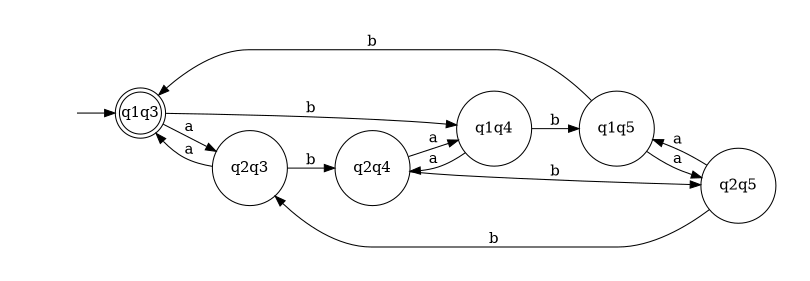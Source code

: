 digraph {
	rankdir=LR;
	margin=0.2;
	size=5;
	node [margin=0.1 shape=circle];
	q1q3[margin=0 shape=doublecircle];
	" "[color=white width=0];
	" " -> q1q3;
	q1q3 -> q2q3[label="a"];
	q1q3 -> q1q4[label="b"];
	q1q4 -> q2q4[label="a"];
	q1q4 -> q1q5[label="b"];
	q1q5 -> q2q5[label="a"];
	q1q5 -> q1q3[label="b"];
	q2q3 -> q1q3[label="a"];
	q2q3 -> q2q4[label="b"];
	q2q4 -> q1q4[label="a"];
	q2q4 -> q2q5[label="b"];
	q2q5 -> q1q5[label="a"];
	q2q5 -> q2q3[label="b"];
}